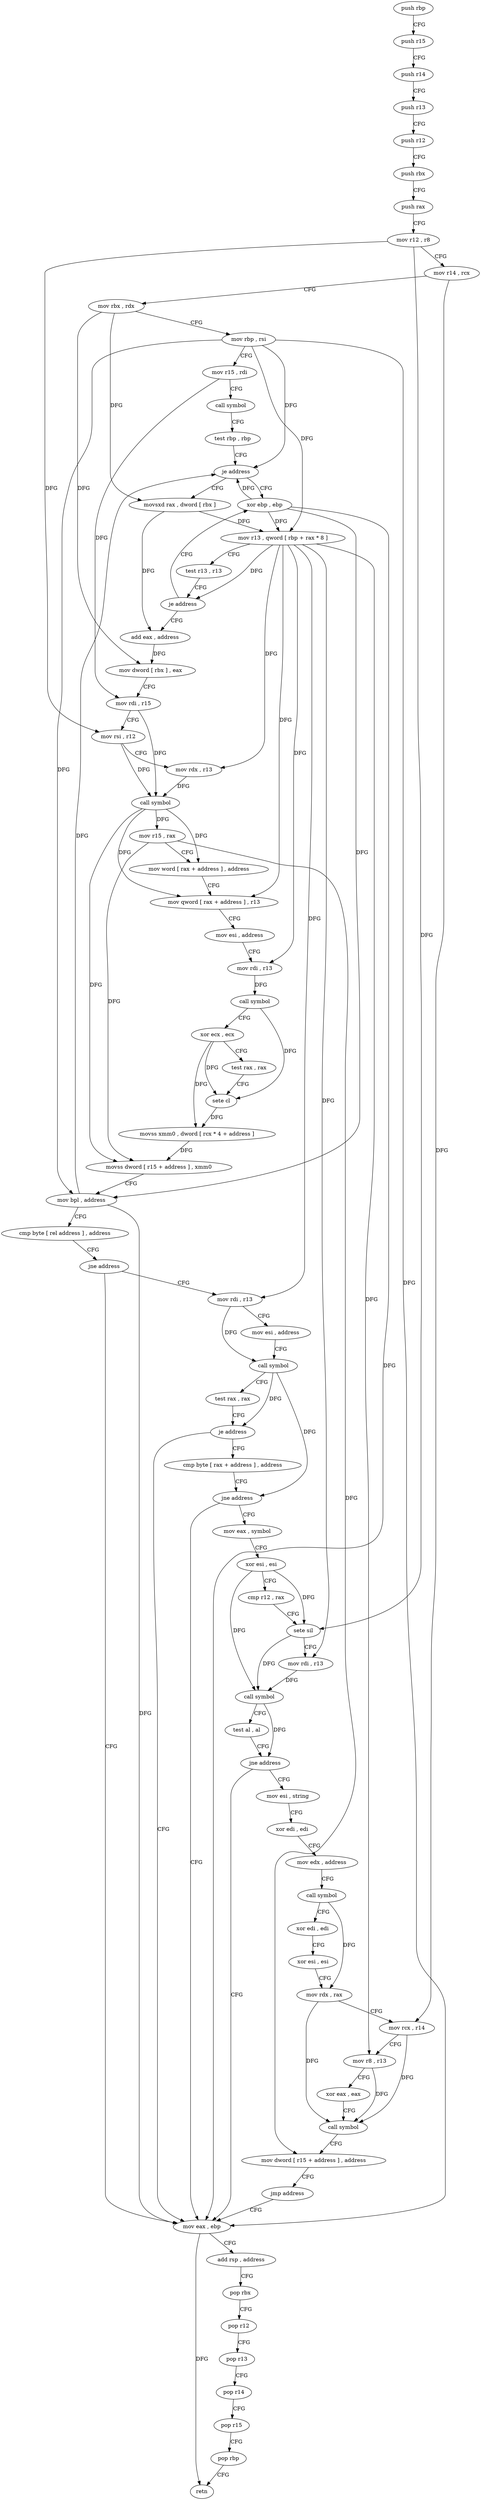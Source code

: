 digraph "func" {
"4252816" [label = "push rbp" ]
"4252817" [label = "push r15" ]
"4252819" [label = "push r14" ]
"4252821" [label = "push r13" ]
"4252823" [label = "push r12" ]
"4252825" [label = "push rbx" ]
"4252826" [label = "push rax" ]
"4252827" [label = "mov r12 , r8" ]
"4252830" [label = "mov r14 , rcx" ]
"4252833" [label = "mov rbx , rdx" ]
"4252836" [label = "mov rbp , rsi" ]
"4252839" [label = "mov r15 , rdi" ]
"4252842" [label = "call symbol" ]
"4252847" [label = "test rbp , rbp" ]
"4252850" [label = "je address" ]
"4253050" [label = "xor ebp , ebp" ]
"4252856" [label = "movsxd rax , dword [ rbx ]" ]
"4253052" [label = "mov eax , ebp" ]
"4252859" [label = "mov r13 , qword [ rbp + rax * 8 ]" ]
"4252864" [label = "test r13 , r13" ]
"4252867" [label = "je address" ]
"4252873" [label = "add eax , address" ]
"4252876" [label = "mov dword [ rbx ] , eax" ]
"4252878" [label = "mov rdi , r15" ]
"4252881" [label = "mov rsi , r12" ]
"4252884" [label = "mov rdx , r13" ]
"4252887" [label = "call symbol" ]
"4252892" [label = "mov r15 , rax" ]
"4252895" [label = "mov word [ rax + address ] , address" ]
"4252901" [label = "mov qword [ rax + address ] , r13" ]
"4252905" [label = "mov esi , address" ]
"4252910" [label = "mov rdi , r13" ]
"4252913" [label = "call symbol" ]
"4252918" [label = "xor ecx , ecx" ]
"4252920" [label = "test rax , rax" ]
"4252923" [label = "sete cl" ]
"4252926" [label = "movss xmm0 , dword [ rcx * 4 + address ]" ]
"4252935" [label = "movss dword [ r15 + address ] , xmm0" ]
"4252941" [label = "mov bpl , address" ]
"4252944" [label = "cmp byte [ rel address ] , address" ]
"4252951" [label = "jne address" ]
"4252953" [label = "mov rdi , r13" ]
"4253054" [label = "add rsp , address" ]
"4253058" [label = "pop rbx" ]
"4253059" [label = "pop r12" ]
"4253061" [label = "pop r13" ]
"4253063" [label = "pop r14" ]
"4253065" [label = "pop r15" ]
"4253067" [label = "pop rbp" ]
"4253068" [label = "retn" ]
"4252956" [label = "mov esi , address" ]
"4252961" [label = "call symbol" ]
"4252966" [label = "test rax , rax" ]
"4252969" [label = "je address" ]
"4252971" [label = "cmp byte [ rax + address ] , address" ]
"4252975" [label = "jne address" ]
"4252977" [label = "mov eax , symbol" ]
"4252982" [label = "xor esi , esi" ]
"4252984" [label = "cmp r12 , rax" ]
"4252987" [label = "sete sil" ]
"4252991" [label = "mov rdi , r13" ]
"4252994" [label = "call symbol" ]
"4252999" [label = "test al , al" ]
"4253001" [label = "jne address" ]
"4253003" [label = "mov esi , string" ]
"4253008" [label = "xor edi , edi" ]
"4253010" [label = "mov edx , address" ]
"4253015" [label = "call symbol" ]
"4253020" [label = "xor edi , edi" ]
"4253022" [label = "xor esi , esi" ]
"4253024" [label = "mov rdx , rax" ]
"4253027" [label = "mov rcx , r14" ]
"4253030" [label = "mov r8 , r13" ]
"4253033" [label = "xor eax , eax" ]
"4253035" [label = "call symbol" ]
"4253040" [label = "mov dword [ r15 + address ] , address" ]
"4253048" [label = "jmp address" ]
"4252816" -> "4252817" [ label = "CFG" ]
"4252817" -> "4252819" [ label = "CFG" ]
"4252819" -> "4252821" [ label = "CFG" ]
"4252821" -> "4252823" [ label = "CFG" ]
"4252823" -> "4252825" [ label = "CFG" ]
"4252825" -> "4252826" [ label = "CFG" ]
"4252826" -> "4252827" [ label = "CFG" ]
"4252827" -> "4252830" [ label = "CFG" ]
"4252827" -> "4252881" [ label = "DFG" ]
"4252827" -> "4252987" [ label = "DFG" ]
"4252830" -> "4252833" [ label = "CFG" ]
"4252830" -> "4253027" [ label = "DFG" ]
"4252833" -> "4252836" [ label = "CFG" ]
"4252833" -> "4252856" [ label = "DFG" ]
"4252833" -> "4252876" [ label = "DFG" ]
"4252836" -> "4252839" [ label = "CFG" ]
"4252836" -> "4252850" [ label = "DFG" ]
"4252836" -> "4252859" [ label = "DFG" ]
"4252836" -> "4253052" [ label = "DFG" ]
"4252836" -> "4252941" [ label = "DFG" ]
"4252839" -> "4252842" [ label = "CFG" ]
"4252839" -> "4252878" [ label = "DFG" ]
"4252842" -> "4252847" [ label = "CFG" ]
"4252847" -> "4252850" [ label = "CFG" ]
"4252850" -> "4253050" [ label = "CFG" ]
"4252850" -> "4252856" [ label = "CFG" ]
"4253050" -> "4253052" [ label = "DFG" ]
"4253050" -> "4252850" [ label = "DFG" ]
"4253050" -> "4252859" [ label = "DFG" ]
"4253050" -> "4252941" [ label = "DFG" ]
"4252856" -> "4252859" [ label = "DFG" ]
"4252856" -> "4252873" [ label = "DFG" ]
"4253052" -> "4253054" [ label = "CFG" ]
"4253052" -> "4253068" [ label = "DFG" ]
"4252859" -> "4252864" [ label = "CFG" ]
"4252859" -> "4252867" [ label = "DFG" ]
"4252859" -> "4252884" [ label = "DFG" ]
"4252859" -> "4252901" [ label = "DFG" ]
"4252859" -> "4252910" [ label = "DFG" ]
"4252859" -> "4252953" [ label = "DFG" ]
"4252859" -> "4252991" [ label = "DFG" ]
"4252859" -> "4253030" [ label = "DFG" ]
"4252864" -> "4252867" [ label = "CFG" ]
"4252867" -> "4253050" [ label = "CFG" ]
"4252867" -> "4252873" [ label = "CFG" ]
"4252873" -> "4252876" [ label = "DFG" ]
"4252876" -> "4252878" [ label = "CFG" ]
"4252878" -> "4252881" [ label = "CFG" ]
"4252878" -> "4252887" [ label = "DFG" ]
"4252881" -> "4252884" [ label = "CFG" ]
"4252881" -> "4252887" [ label = "DFG" ]
"4252884" -> "4252887" [ label = "DFG" ]
"4252887" -> "4252892" [ label = "DFG" ]
"4252887" -> "4252895" [ label = "DFG" ]
"4252887" -> "4252901" [ label = "DFG" ]
"4252887" -> "4252935" [ label = "DFG" ]
"4252892" -> "4252895" [ label = "CFG" ]
"4252892" -> "4252935" [ label = "DFG" ]
"4252892" -> "4253040" [ label = "DFG" ]
"4252895" -> "4252901" [ label = "CFG" ]
"4252901" -> "4252905" [ label = "CFG" ]
"4252905" -> "4252910" [ label = "CFG" ]
"4252910" -> "4252913" [ label = "DFG" ]
"4252913" -> "4252918" [ label = "CFG" ]
"4252913" -> "4252923" [ label = "DFG" ]
"4252918" -> "4252920" [ label = "CFG" ]
"4252918" -> "4252923" [ label = "DFG" ]
"4252918" -> "4252926" [ label = "DFG" ]
"4252920" -> "4252923" [ label = "CFG" ]
"4252923" -> "4252926" [ label = "DFG" ]
"4252926" -> "4252935" [ label = "DFG" ]
"4252935" -> "4252941" [ label = "CFG" ]
"4252941" -> "4252944" [ label = "CFG" ]
"4252941" -> "4252850" [ label = "DFG" ]
"4252941" -> "4253052" [ label = "DFG" ]
"4252944" -> "4252951" [ label = "CFG" ]
"4252951" -> "4253052" [ label = "CFG" ]
"4252951" -> "4252953" [ label = "CFG" ]
"4252953" -> "4252956" [ label = "CFG" ]
"4252953" -> "4252961" [ label = "DFG" ]
"4253054" -> "4253058" [ label = "CFG" ]
"4253058" -> "4253059" [ label = "CFG" ]
"4253059" -> "4253061" [ label = "CFG" ]
"4253061" -> "4253063" [ label = "CFG" ]
"4253063" -> "4253065" [ label = "CFG" ]
"4253065" -> "4253067" [ label = "CFG" ]
"4253067" -> "4253068" [ label = "CFG" ]
"4252956" -> "4252961" [ label = "CFG" ]
"4252961" -> "4252966" [ label = "CFG" ]
"4252961" -> "4252969" [ label = "DFG" ]
"4252961" -> "4252975" [ label = "DFG" ]
"4252966" -> "4252969" [ label = "CFG" ]
"4252969" -> "4253052" [ label = "CFG" ]
"4252969" -> "4252971" [ label = "CFG" ]
"4252971" -> "4252975" [ label = "CFG" ]
"4252975" -> "4253052" [ label = "CFG" ]
"4252975" -> "4252977" [ label = "CFG" ]
"4252977" -> "4252982" [ label = "CFG" ]
"4252982" -> "4252984" [ label = "CFG" ]
"4252982" -> "4252987" [ label = "DFG" ]
"4252982" -> "4252994" [ label = "DFG" ]
"4252984" -> "4252987" [ label = "CFG" ]
"4252987" -> "4252991" [ label = "CFG" ]
"4252987" -> "4252994" [ label = "DFG" ]
"4252991" -> "4252994" [ label = "DFG" ]
"4252994" -> "4252999" [ label = "CFG" ]
"4252994" -> "4253001" [ label = "DFG" ]
"4252999" -> "4253001" [ label = "CFG" ]
"4253001" -> "4253052" [ label = "CFG" ]
"4253001" -> "4253003" [ label = "CFG" ]
"4253003" -> "4253008" [ label = "CFG" ]
"4253008" -> "4253010" [ label = "CFG" ]
"4253010" -> "4253015" [ label = "CFG" ]
"4253015" -> "4253020" [ label = "CFG" ]
"4253015" -> "4253024" [ label = "DFG" ]
"4253020" -> "4253022" [ label = "CFG" ]
"4253022" -> "4253024" [ label = "CFG" ]
"4253024" -> "4253027" [ label = "CFG" ]
"4253024" -> "4253035" [ label = "DFG" ]
"4253027" -> "4253030" [ label = "CFG" ]
"4253027" -> "4253035" [ label = "DFG" ]
"4253030" -> "4253033" [ label = "CFG" ]
"4253030" -> "4253035" [ label = "DFG" ]
"4253033" -> "4253035" [ label = "CFG" ]
"4253035" -> "4253040" [ label = "CFG" ]
"4253040" -> "4253048" [ label = "CFG" ]
"4253048" -> "4253052" [ label = "CFG" ]
}
